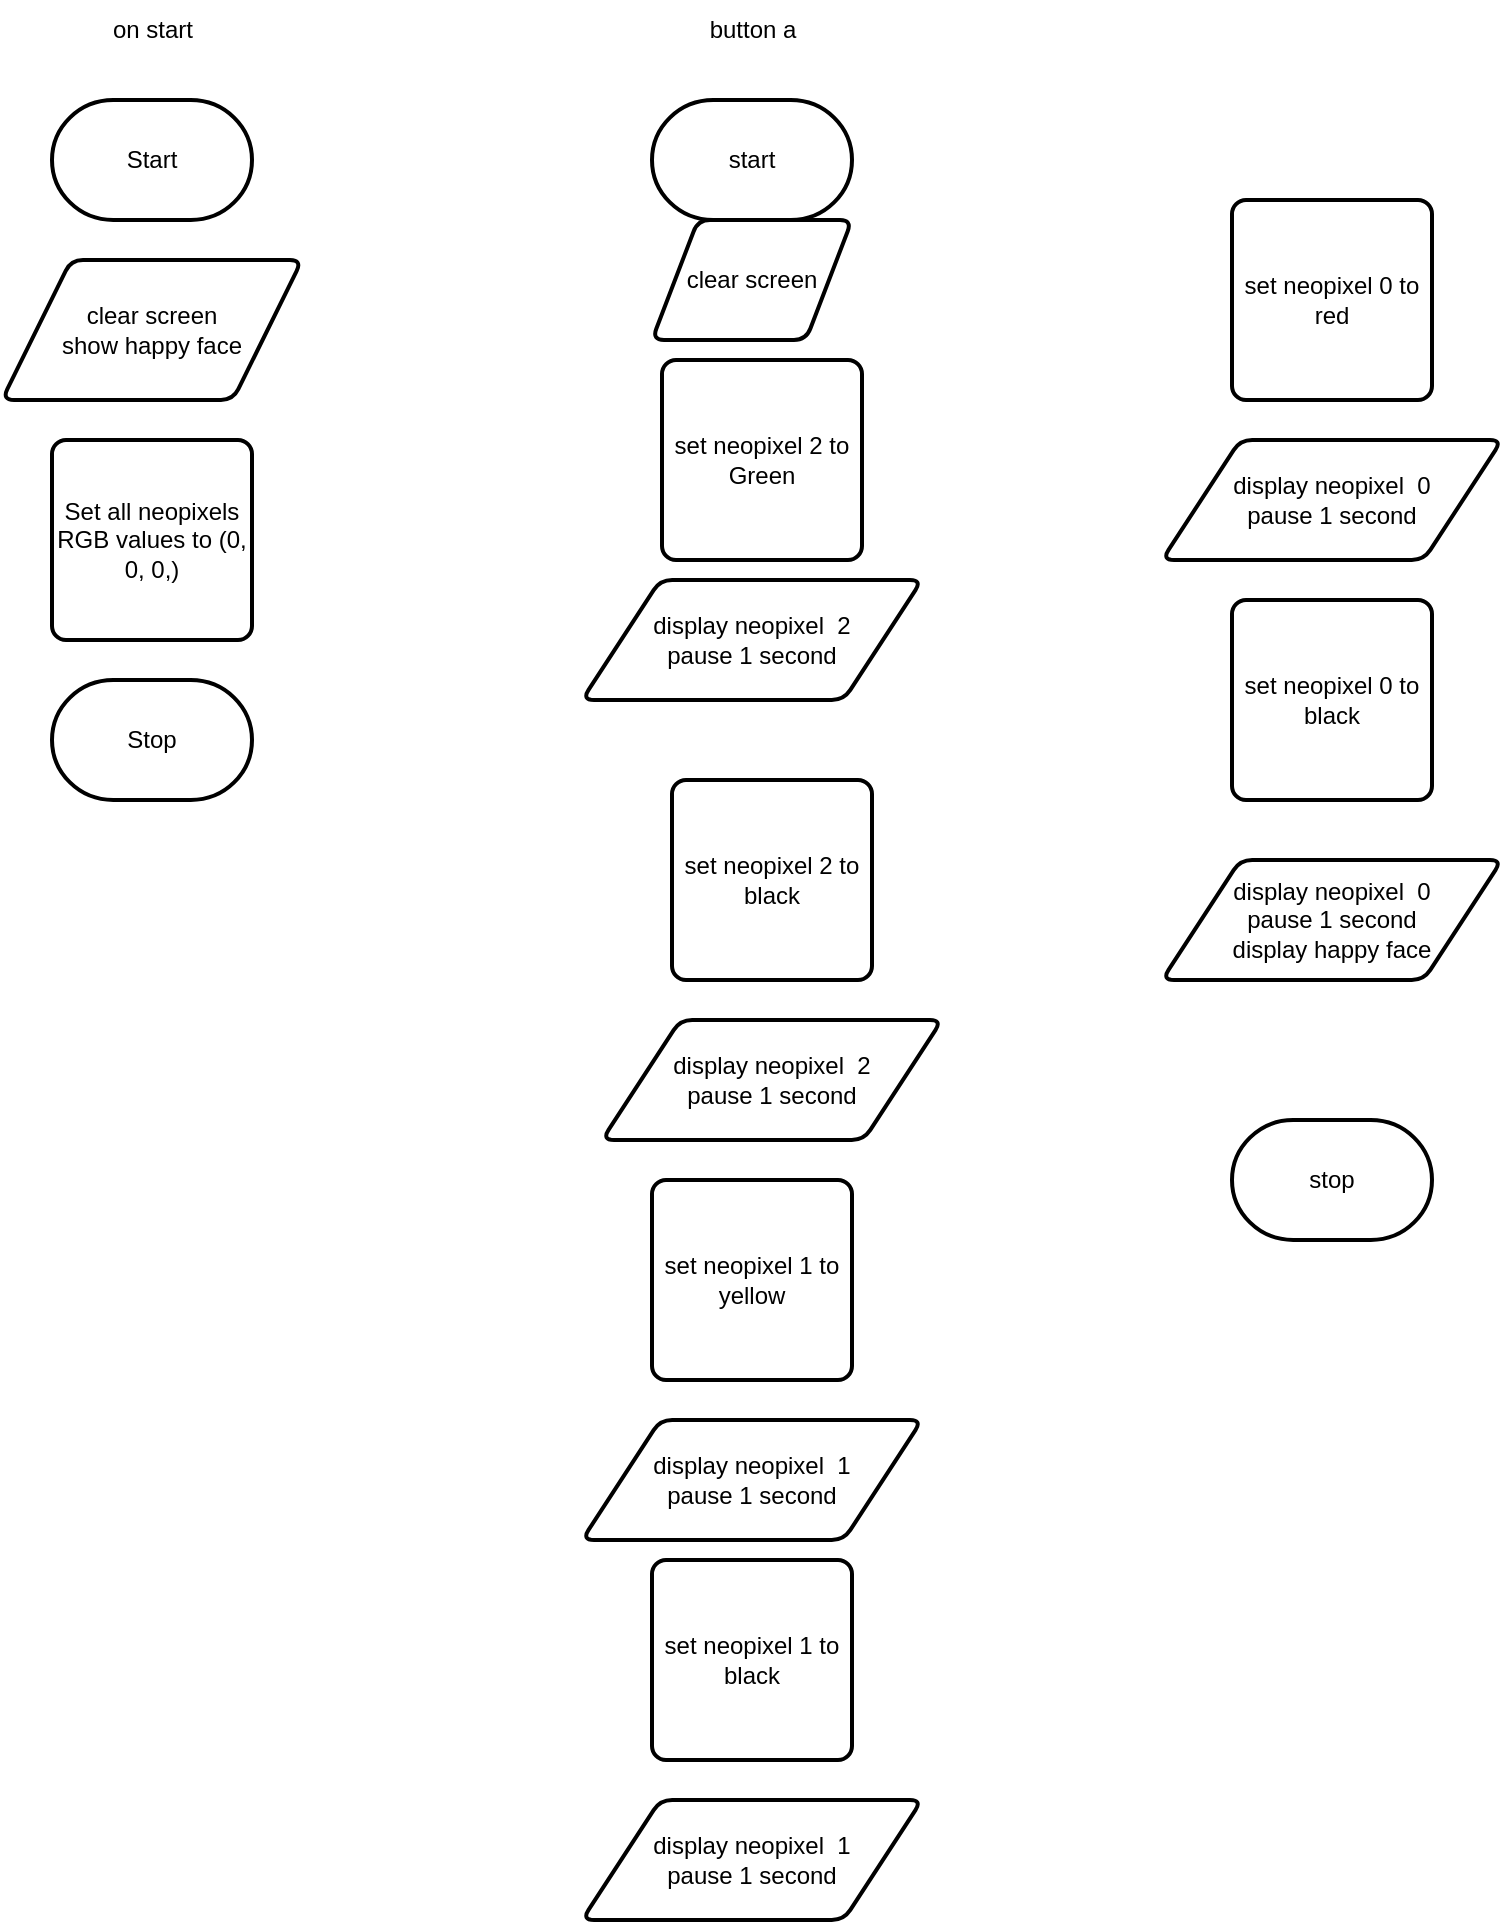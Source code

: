 <mxfile>
    <diagram id="HIP3nbAZw_EuaXWnEj3U" name="Page-1">
        <mxGraphModel dx="1288" dy="528" grid="1" gridSize="10" guides="1" tooltips="1" connect="1" arrows="1" fold="1" page="1" pageScale="1" pageWidth="850" pageHeight="1100" math="0" shadow="0">
            <root>
                <mxCell id="0"/>
                <mxCell id="1" parent="0"/>
                <mxCell id="2" value="Start" style="strokeWidth=2;html=1;shape=mxgraph.flowchart.terminator;whiteSpace=wrap;" parent="1" vertex="1">
                    <mxGeometry x="120" y="100" width="100" height="60" as="geometry"/>
                </mxCell>
                <mxCell id="3" value="Stop" style="strokeWidth=2;html=1;shape=mxgraph.flowchart.terminator;whiteSpace=wrap;" parent="1" vertex="1">
                    <mxGeometry x="120" y="390" width="100" height="60" as="geometry"/>
                </mxCell>
                <mxCell id="5" value="on start" style="text;html=1;align=center;verticalAlign=middle;resizable=0;points=[];autosize=1;strokeColor=none;fillColor=none;" vertex="1" parent="1">
                    <mxGeometry x="140" y="50" width="60" height="30" as="geometry"/>
                </mxCell>
                <mxCell id="6" value="clear screen&lt;br&gt;show happy face" style="shape=parallelogram;html=1;strokeWidth=2;perimeter=parallelogramPerimeter;whiteSpace=wrap;rounded=1;arcSize=12;size=0.23;" vertex="1" parent="1">
                    <mxGeometry x="95" y="180" width="150" height="70" as="geometry"/>
                </mxCell>
                <mxCell id="7" value="Set all neopixels RGB values to (0, 0, 0,)" style="rounded=1;whiteSpace=wrap;html=1;absoluteArcSize=1;arcSize=14;strokeWidth=2;" vertex="1" parent="1">
                    <mxGeometry x="120" y="270" width="100" height="100" as="geometry"/>
                </mxCell>
                <mxCell id="8" value="start" style="strokeWidth=2;html=1;shape=mxgraph.flowchart.terminator;whiteSpace=wrap;" vertex="1" parent="1">
                    <mxGeometry x="420" y="100" width="100" height="60" as="geometry"/>
                </mxCell>
                <mxCell id="9" value="stop" style="strokeWidth=2;html=1;shape=mxgraph.flowchart.terminator;whiteSpace=wrap;" vertex="1" parent="1">
                    <mxGeometry x="710" y="610" width="100" height="60" as="geometry"/>
                </mxCell>
                <mxCell id="10" value="button a" style="text;html=1;align=center;verticalAlign=middle;resizable=0;points=[];autosize=1;strokeColor=none;fillColor=none;" vertex="1" parent="1">
                    <mxGeometry x="435" y="50" width="70" height="30" as="geometry"/>
                </mxCell>
                <mxCell id="11" value="set neopixel 2 to Green" style="rounded=1;whiteSpace=wrap;html=1;absoluteArcSize=1;arcSize=14;strokeWidth=2;" vertex="1" parent="1">
                    <mxGeometry x="425" y="230" width="100" height="100" as="geometry"/>
                </mxCell>
                <mxCell id="13" value="display neopixel&amp;nbsp; 2&lt;br&gt;pause 1 second" style="shape=parallelogram;html=1;strokeWidth=2;perimeter=parallelogramPerimeter;whiteSpace=wrap;rounded=1;arcSize=12;size=0.23;" vertex="1" parent="1">
                    <mxGeometry x="385" y="340" width="170" height="60" as="geometry"/>
                </mxCell>
                <mxCell id="14" value="clear screen" style="shape=parallelogram;html=1;strokeWidth=2;perimeter=parallelogramPerimeter;whiteSpace=wrap;rounded=1;arcSize=12;size=0.23;" vertex="1" parent="1">
                    <mxGeometry x="420" y="160" width="100" height="60" as="geometry"/>
                </mxCell>
                <mxCell id="15" value="set neopixel 1 to yellow" style="rounded=1;whiteSpace=wrap;html=1;absoluteArcSize=1;arcSize=14;strokeWidth=2;" vertex="1" parent="1">
                    <mxGeometry x="420" y="640" width="100" height="100" as="geometry"/>
                </mxCell>
                <mxCell id="16" value="display neopixel&amp;nbsp; 1&lt;br&gt;pause 1 second" style="shape=parallelogram;html=1;strokeWidth=2;perimeter=parallelogramPerimeter;whiteSpace=wrap;rounded=1;arcSize=12;size=0.23;" vertex="1" parent="1">
                    <mxGeometry x="385" y="760" width="170" height="60" as="geometry"/>
                </mxCell>
                <mxCell id="17" value="set neopixel 2 to black" style="rounded=1;whiteSpace=wrap;html=1;absoluteArcSize=1;arcSize=14;strokeWidth=2;" vertex="1" parent="1">
                    <mxGeometry x="430" y="440" width="100" height="100" as="geometry"/>
                </mxCell>
                <mxCell id="18" value="display neopixel&amp;nbsp; 2&lt;br&gt;pause 1 second" style="shape=parallelogram;html=1;strokeWidth=2;perimeter=parallelogramPerimeter;whiteSpace=wrap;rounded=1;arcSize=12;size=0.23;" vertex="1" parent="1">
                    <mxGeometry x="395" y="560" width="170" height="60" as="geometry"/>
                </mxCell>
                <mxCell id="20" value="set neopixel 1 to black" style="rounded=1;whiteSpace=wrap;html=1;absoluteArcSize=1;arcSize=14;strokeWidth=2;" vertex="1" parent="1">
                    <mxGeometry x="420" y="830" width="100" height="100" as="geometry"/>
                </mxCell>
                <mxCell id="21" value="display neopixel&amp;nbsp; 1&lt;br&gt;pause 1 second" style="shape=parallelogram;html=1;strokeWidth=2;perimeter=parallelogramPerimeter;whiteSpace=wrap;rounded=1;arcSize=12;size=0.23;" vertex="1" parent="1">
                    <mxGeometry x="385" y="950" width="170" height="60" as="geometry"/>
                </mxCell>
                <mxCell id="22" value="set neopixel 0 to red" style="rounded=1;whiteSpace=wrap;html=1;absoluteArcSize=1;arcSize=14;strokeWidth=2;" vertex="1" parent="1">
                    <mxGeometry x="710" y="150" width="100" height="100" as="geometry"/>
                </mxCell>
                <mxCell id="23" value="display neopixel&amp;nbsp; 0&lt;br&gt;pause 1 second" style="shape=parallelogram;html=1;strokeWidth=2;perimeter=parallelogramPerimeter;whiteSpace=wrap;rounded=1;arcSize=12;size=0.23;" vertex="1" parent="1">
                    <mxGeometry x="675" y="270" width="170" height="60" as="geometry"/>
                </mxCell>
                <mxCell id="24" value="set neopixel 0 to black" style="rounded=1;whiteSpace=wrap;html=1;absoluteArcSize=1;arcSize=14;strokeWidth=2;" vertex="1" parent="1">
                    <mxGeometry x="710" y="350" width="100" height="100" as="geometry"/>
                </mxCell>
                <mxCell id="25" value="display neopixel&amp;nbsp; 0&lt;br&gt;pause 1 second&lt;br&gt;display happy face" style="shape=parallelogram;html=1;strokeWidth=2;perimeter=parallelogramPerimeter;whiteSpace=wrap;rounded=1;arcSize=12;size=0.23;" vertex="1" parent="1">
                    <mxGeometry x="675" y="480" width="170" height="60" as="geometry"/>
                </mxCell>
            </root>
        </mxGraphModel>
    </diagram>
</mxfile>